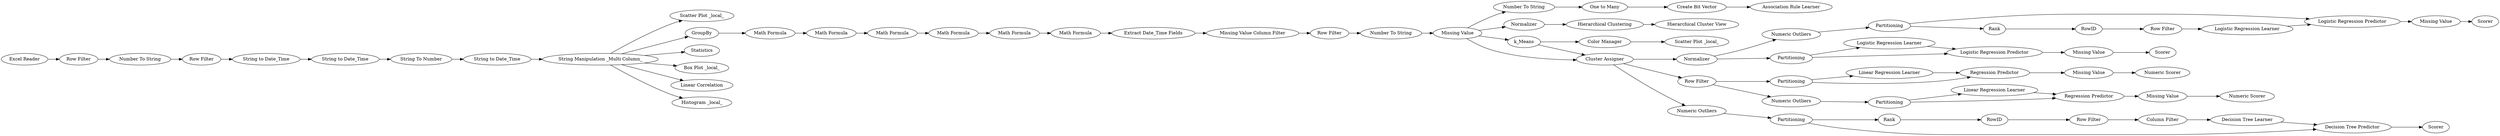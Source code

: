 digraph {
	"-4709934244628461186_57" [label="Number To String"]
	"-4709934244628461186_125" [label="Column Filter"]
	"-4709934244628461186_22" [label="Create Bit Vector"]
	"-4709934244628461186_7" [label="String to Date_Time"]
	"-4709934244628461186_142" [label=Rank]
	"-4709934244628461186_98" [label="Missing Value"]
	"-4709934244628461186_44" [label="Math Formula"]
	"-4709934244628461186_106" [label="Logistic Regression Predictor"]
	"-4709934244628461186_83" [label="Linear Regression Learner"]
	"-4709934244628461186_85" [label="Regression Predictor"]
	"-4709934244628461186_141" [label="Row Filter"]
	"-4709934244628461186_23" [label="Scatter Plot _local_"]
	"-4709934244628461186_127" [label="Number To String"]
	"-4709934244628461186_110" [label="Missing Value"]
	"-4709934244628461186_89" [label=Partitioning]
	"-4709934244628461186_32" [label="Row Filter"]
	"-4709934244628461186_18" [label="Color Manager"]
	"-4709934244628461186_112" [label=Scorer]
	"-4709934244628461186_28" [label=GroupBy]
	"-4709934244628461186_20" [label="Hierarchical Clustering"]
	"-4709934244628461186_130" [label=Normalizer]
	"-4709934244628461186_19" [label="Hierarchical Cluster View"]
	"-4709934244628461186_132" [label="Math Formula"]
	"-4709934244628461186_133" [label=Normalizer]
	"-4709934244628461186_3" [label=Statistics]
	"-4709934244628461186_120" [label="Decision Tree Predictor"]
	"-4709934244628461186_92" [label="Linear Regression Learner"]
	"-4709934244628461186_147" [label=RowID]
	"-4709934244628461186_13" [label="Box Plot _local_"]
	"-4709934244628461186_11" [label="Linear Correlation"]
	"-4709934244628461186_43" [label="Math Formula"]
	"-4709934244628461186_135" [label=Scorer]
	"-4709934244628461186_140" [label=RowID]
	"-4709934244628461186_146" [label=Partitioning]
	"-4709934244628461186_15" [label=k_Means]
	"-4709934244628461186_17" [label="Scatter Plot _local_"]
	"-4709934244628461186_96" [label=Partitioning]
	"-4709934244628461186_105" [label="Logistic Regression Learner"]
	"-4709934244628461186_26" [label="Cluster Assigner"]
	"-4709934244628461186_58" [label="One to Many"]
	"-4709934244628461186_16" [label="Missing Value"]
	"-4709934244628461186_138" [label="Row Filter"]
	"-4709934244628461186_119" [label="Decision Tree Learner"]
	"-4709934244628461186_128" [label="Number To String"]
	"-4709934244628461186_103" [label="Numeric Outliers"]
	"-4709934244628461186_8" [label="String To Number"]
	"-4709934244628461186_31" [label="Missing Value Column Filter"]
	"-4709934244628461186_95" [label="Numeric Scorer"]
	"-4709934244628461186_139" [label=Rank]
	"-4709934244628461186_145" [label="Row Filter"]
	"-4709934244628461186_1" [label="Excel Reader"]
	"-4709934244628461186_108" [label=Partitioning]
	"-4709934244628461186_29" [label="Extract Date_Time Fields"]
	"-4709934244628461186_10" [label="String Manipulation _Multi Column_"]
	"-4709934244628461186_5" [label="String to Date_Time"]
	"-4709934244628461186_148" [label="Row Filter"]
	"-4709934244628461186_45" [label="Math Formula"]
	"-4709934244628461186_82" [label="Regression Predictor"]
	"-4709934244628461186_84" [label="Numeric Outliers"]
	"-4709934244628461186_90" [label="Missing Value"]
	"-4709934244628461186_97" [label=Scorer]
	"-4709934244628461186_100" [label="Logistic Regression Learner"]
	"-4709934244628461186_107" [label="Logistic Regression Predictor"]
	"-4709934244628461186_131" [label="Math Formula"]
	"-4709934244628461186_24" [label="Math Formula"]
	"-4709934244628461186_94" [label="Missing Value"]
	"-4709934244628461186_144" [label="Numeric Outliers"]
	"-4709934244628461186_14" [label="Histogram _local_"]
	"-4709934244628461186_6" [label="String to Date_Time"]
	"-4709934244628461186_21" [label="Association Rule Learner"]
	"-4709934244628461186_80" [label="Numeric Scorer"]
	"-4709934244628461186_115" [label=Partitioning]
	"-4709934244628461186_12" [label="Row Filter"]
	"-4709934244628461186_130" -> "-4709934244628461186_103"
	"-4709934244628461186_10" -> "-4709934244628461186_23"
	"-4709934244628461186_90" -> "-4709934244628461186_80"
	"-4709934244628461186_83" -> "-4709934244628461186_85"
	"-4709934244628461186_44" -> "-4709934244628461186_45"
	"-4709934244628461186_16" -> "-4709934244628461186_26"
	"-4709934244628461186_146" -> "-4709934244628461186_142"
	"-4709934244628461186_100" -> "-4709934244628461186_107"
	"-4709934244628461186_58" -> "-4709934244628461186_22"
	"-4709934244628461186_82" -> "-4709934244628461186_94"
	"-4709934244628461186_131" -> "-4709934244628461186_132"
	"-4709934244628461186_103" -> "-4709934244628461186_115"
	"-4709934244628461186_89" -> "-4709934244628461186_82"
	"-4709934244628461186_26" -> "-4709934244628461186_148"
	"-4709934244628461186_96" -> "-4709934244628461186_83"
	"-4709934244628461186_28" -> "-4709934244628461186_24"
	"-4709934244628461186_10" -> "-4709934244628461186_3"
	"-4709934244628461186_108" -> "-4709934244628461186_100"
	"-4709934244628461186_107" -> "-4709934244628461186_98"
	"-4709934244628461186_89" -> "-4709934244628461186_92"
	"-4709934244628461186_130" -> "-4709934244628461186_108"
	"-4709934244628461186_125" -> "-4709934244628461186_119"
	"-4709934244628461186_110" -> "-4709934244628461186_112"
	"-4709934244628461186_18" -> "-4709934244628461186_17"
	"-4709934244628461186_147" -> "-4709934244628461186_145"
	"-4709934244628461186_133" -> "-4709934244628461186_20"
	"-4709934244628461186_20" -> "-4709934244628461186_19"
	"-4709934244628461186_141" -> "-4709934244628461186_105"
	"-4709934244628461186_94" -> "-4709934244628461186_95"
	"-4709934244628461186_10" -> "-4709934244628461186_13"
	"-4709934244628461186_108" -> "-4709934244628461186_107"
	"-4709934244628461186_8" -> "-4709934244628461186_5"
	"-4709934244628461186_105" -> "-4709934244628461186_106"
	"-4709934244628461186_10" -> "-4709934244628461186_28"
	"-4709934244628461186_106" -> "-4709934244628461186_110"
	"-4709934244628461186_12" -> "-4709934244628461186_57"
	"-4709934244628461186_127" -> "-4709934244628461186_58"
	"-4709934244628461186_26" -> "-4709934244628461186_130"
	"-4709934244628461186_132" -> "-4709934244628461186_29"
	"-4709934244628461186_92" -> "-4709934244628461186_82"
	"-4709934244628461186_142" -> "-4709934244628461186_147"
	"-4709934244628461186_146" -> "-4709934244628461186_120"
	"-4709934244628461186_32" -> "-4709934244628461186_128"
	"-4709934244628461186_10" -> "-4709934244628461186_14"
	"-4709934244628461186_16" -> "-4709934244628461186_133"
	"-4709934244628461186_120" -> "-4709934244628461186_135"
	"-4709934244628461186_6" -> "-4709934244628461186_8"
	"-4709934244628461186_148" -> "-4709934244628461186_89"
	"-4709934244628461186_29" -> "-4709934244628461186_31"
	"-4709934244628461186_22" -> "-4709934244628461186_21"
	"-4709934244628461186_84" -> "-4709934244628461186_96"
	"-4709934244628461186_1" -> "-4709934244628461186_12"
	"-4709934244628461186_26" -> "-4709934244628461186_144"
	"-4709934244628461186_5" -> "-4709934244628461186_10"
	"-4709934244628461186_115" -> "-4709934244628461186_139"
	"-4709934244628461186_7" -> "-4709934244628461186_6"
	"-4709934244628461186_15" -> "-4709934244628461186_18"
	"-4709934244628461186_85" -> "-4709934244628461186_90"
	"-4709934244628461186_144" -> "-4709934244628461186_146"
	"-4709934244628461186_138" -> "-4709934244628461186_7"
	"-4709934244628461186_139" -> "-4709934244628461186_140"
	"-4709934244628461186_16" -> "-4709934244628461186_15"
	"-4709934244628461186_10" -> "-4709934244628461186_11"
	"-4709934244628461186_145" -> "-4709934244628461186_125"
	"-4709934244628461186_45" -> "-4709934244628461186_131"
	"-4709934244628461186_140" -> "-4709934244628461186_141"
	"-4709934244628461186_115" -> "-4709934244628461186_106"
	"-4709934244628461186_128" -> "-4709934244628461186_16"
	"-4709934244628461186_31" -> "-4709934244628461186_32"
	"-4709934244628461186_119" -> "-4709934244628461186_120"
	"-4709934244628461186_24" -> "-4709934244628461186_43"
	"-4709934244628461186_43" -> "-4709934244628461186_44"
	"-4709934244628461186_57" -> "-4709934244628461186_138"
	"-4709934244628461186_98" -> "-4709934244628461186_97"
	"-4709934244628461186_16" -> "-4709934244628461186_127"
	"-4709934244628461186_96" -> "-4709934244628461186_85"
	"-4709934244628461186_148" -> "-4709934244628461186_84"
	"-4709934244628461186_15" -> "-4709934244628461186_26"
	rankdir=LR
}
